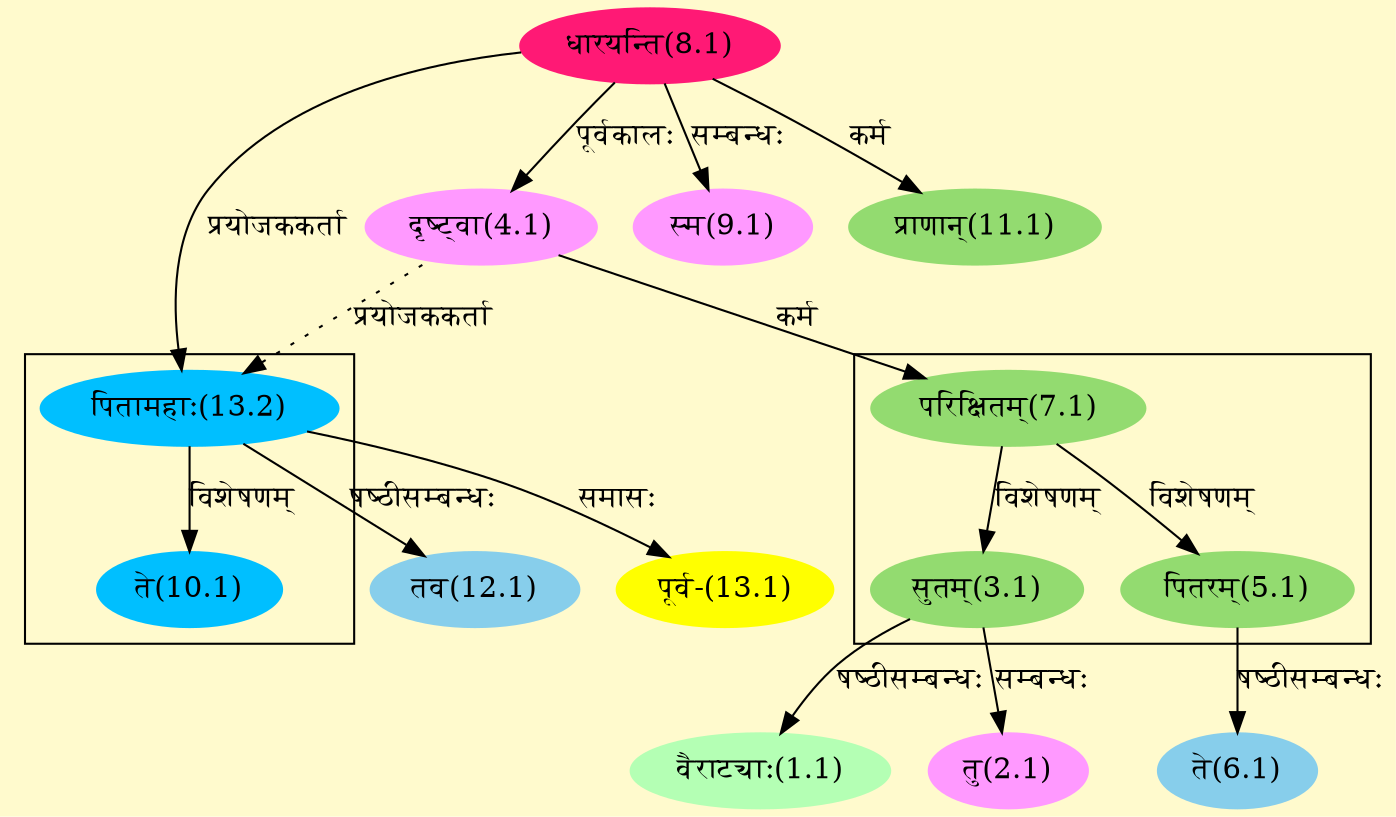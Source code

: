 digraph G{
rankdir=BT;
 compound=true;
 bgcolor="lemonchiffon1";

subgraph cluster_1{
Node3_1 [style=filled, color="#93DB70" label = "सुतम्(3.1)"]
Node7_1 [style=filled, color="#93DB70" label = "परिक्षितम्(7.1)"]
Node5_1 [style=filled, color="#93DB70" label = "पितरम्(5.1)"]

}

subgraph cluster_2{
Node10_1 [style=filled, color="#00BFFF" label = "ते(10.1)"]
Node13_2 [style=filled, color="#00BFFF" label = "पितामहाः(13.2)"]

}
Node1_1 [style=filled, color="#B4FFB4" label = "वैराट्याः(1.1)"]
Node3_1 [style=filled, color="#93DB70" label = "सुतम्(3.1)"]
Node2_1 [style=filled, color="#FF99FF" label = "तु(2.1)"]
Node4_1 [style=filled, color="#FF99FF" label = "दृष्ट्वा(4.1)"]
Node8_1 [style=filled, color="#FF1975" label = "धारयन्ति(8.1)"]
Node6_1 [style=filled, color="#87CEEB" label = "ते(6.1)"]
Node5_1 [style=filled, color="#93DB70" label = "पितरम्(5.1)"]
Node7_1 [style=filled, color="#93DB70" label = "परिक्षितम्(7.1)"]
Node13_2 [style=filled, color="#00BFFF" label = "पितामहाः(13.2)"]
Node [style=filled, color="" label = "()"]
Node9_1 [style=filled, color="#FF99FF" label = "स्म(9.1)"]
Node11_1 [style=filled, color="#93DB70" label = "प्राणान्(11.1)"]
Node12_1 [style=filled, color="#87CEEB" label = "तव(12.1)"]
Node13_1 [style=filled, color="#FFFF00" label = "पूर्व-(13.1)"]
/* Start of Relations section */

Node1_1 -> Node3_1 [  label="षष्ठीसम्बन्धः"  dir="back" ]
Node2_1 -> Node3_1 [  label="सम्बन्धः"  dir="back" ]
Node3_1 -> Node7_1 [  label="विशेषणम्"  dir="back" ]
Node4_1 -> Node8_1 [  label="पूर्वकालः"  dir="back" ]
Node5_1 -> Node7_1 [  label="विशेषणम्"  dir="back" ]
Node6_1 -> Node5_1 [  label="षष्ठीसम्बन्धः"  dir="back" ]
Node7_1 -> Node4_1 [  label="कर्म"  dir="back" ]
Node9_1 -> Node8_1 [  label="सम्बन्धः"  dir="back" ]
Node10_1 -> Node13_2 [  label="विशेषणम्"  dir="back" ]
Node11_1 -> Node8_1 [  label="कर्म"  dir="back" ]
Node12_1 -> Node13_2 [  label="षष्ठीसम्बन्धः"  dir="back" ]
Node13_1 -> Node13_2 [  label="समासः"  dir="back" ]
Node13_2 -> Node8_1 [  label="प्रयोजककर्ता"  dir="back" ]
Node13_2 -> Node4_1 [ style=dotted label="प्रयोजककर्ता"  dir="back" ]
}

